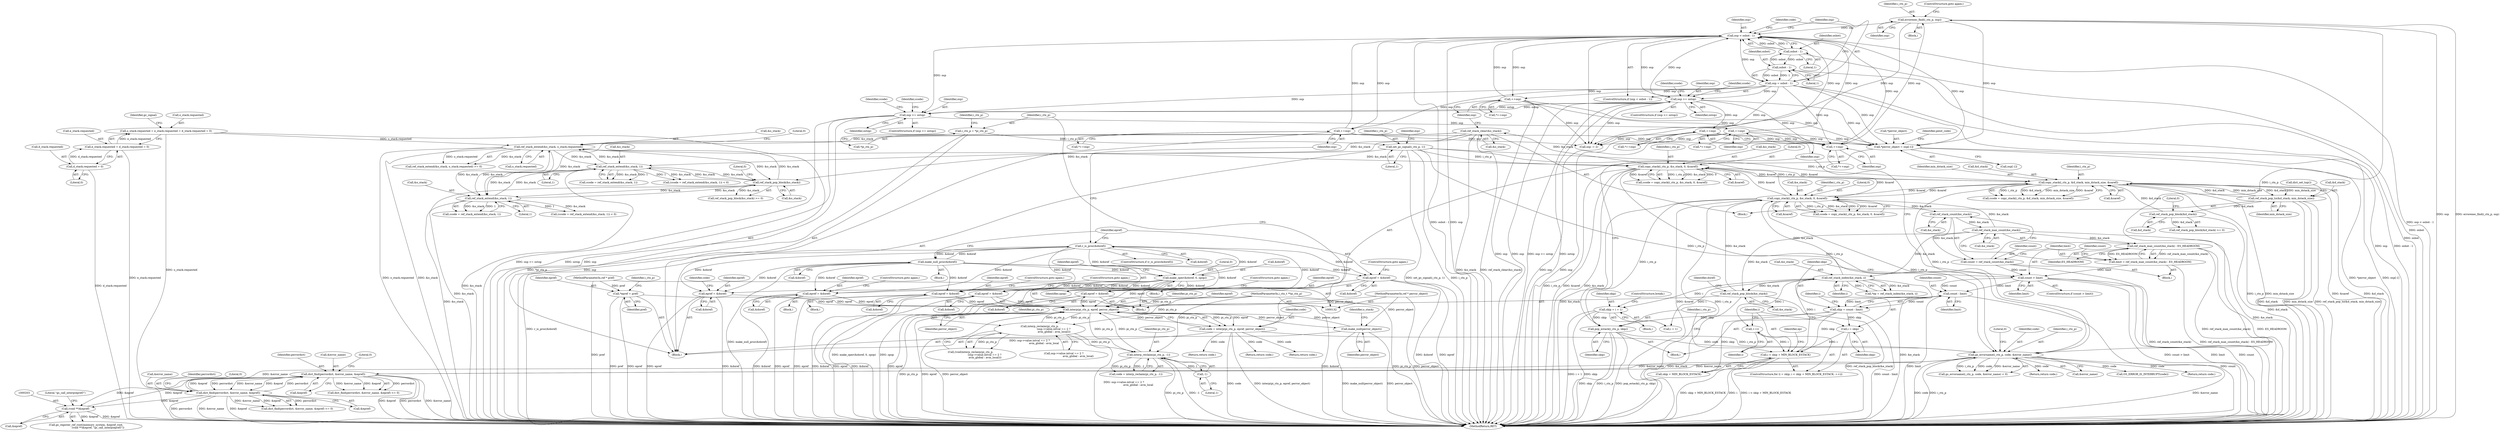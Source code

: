 digraph "1_ghostscript_b575e1ec42cc86f6a58c603f2a88fcc2af699cc8@array" {
"1000284" [label="(Call,*perror_object = osp[-1])"];
"1000691" [label="(Call,errorexec_find(i_ctx_p, osp))"];
"1000628" [label="(Call,gs_errorname(i_ctx_p, code, &error_name))"];
"1000403" [label="(Call,copy_stack(i_ctx_p, &d_stack, min_dstack_size, &saref))"];
"1000263" [label="(Call,set_gc_signal(i_ctx_p, 1))"];
"1000234" [label="(Call,i_ctx_p = *pi_ctx_p)"];
"1000430" [label="(Call,ref_stack_pop_block(&d_stack))"];
"1000416" [label="(Call,ref_stack_pop_to(&d_stack, min_dstack_size))"];
"1000465" [label="(Call,copy_stack(i_ctx_p, &e_stack, 0, &saref))"];
"1000325" [label="(Call,ref_stack_pop_block(&e_stack))"];
"1000520" [label="(Call,ref_stack_index(&e_stack, i))"];
"1000489" [label="(Call,ref_stack_max_count(&e_stack))"];
"1000482" [label="(Call,ref_stack_count(&e_stack))"];
"1000509" [label="(Call,i < skip + MIN_BLOCK_ESTACK)"];
"1000506" [label="(Call,i = skip)"];
"1000499" [label="(Call,skip = count - limit)"];
"1000501" [label="(Call,count - limit)"];
"1000494" [label="(Call,count > limit)"];
"1000480" [label="(Call,count = ref_stack_count(&e_stack))"];
"1000486" [label="(Call,limit = ref_stack_max_count(&e_stack) - ES_HEADROOM)"];
"1000488" [label="(Call,ref_stack_max_count(&e_stack) - ES_HEADROOM)"];
"1000514" [label="(Call,++i)"];
"1000580" [label="(Call,copy_stack(i_ctx_p, &o_stack, 0, &saref))"];
"1000548" [label="(Call,ref_stack_extend(&o_stack, o_stack.requested))"];
"1000456" [label="(Call,ref_stack_extend(&o_stack, 1))"];
"1000593" [label="(Call,ref_stack_clear(&o_stack))"];
"1000605" [label="(Call,ref_stack_pop_block(&o_stack))"];
"1000394" [label="(Call,ref_stack_extend(&o_stack, 1))"];
"1000176" [label="(Call,o_stack.requested = e_stack.requested = d_stack.requested = 0)"];
"1000180" [label="(Call,e_stack.requested = d_stack.requested = 0)"];
"1000184" [label="(Call,d_stack.requested = 0)"];
"1000536" [label="(Call,pop_estack(i_ctx_p, skip))"];
"1000530" [label="(Call,skip = i + 1)"];
"1000228" [label="(Call,code = interp(pi_ctx_p, epref, perror_object))"];
"1000230" [label="(Call,interp(pi_ctx_p, epref, perror_object))"];
"1000209" [label="(Call,interp_reclaim(pi_ctx_p, -1))"];
"1000340" [label="(Call,interp_reclaim(pi_ctx_p,\n                                  (osp->value.intval == 2 ?\n                                   avm_global : avm_local)))"];
"1000133" [label="(MethodParameterIn,i_ctx_t **pi_ctx_p)"];
"1000211" [label="(Call,-1)"];
"1000332" [label="(Call,epref = &doref)"];
"1000570" [label="(Call,make_null_proc(&doref))"];
"1000561" [label="(Call,r_is_proc(&doref))"];
"1000356" [label="(Call,make_oper(&doref, 0, zpop))"];
"1000676" [label="(Call,epref = &doref)"];
"1000140" [label="(Call,*epref = pref)"];
"1000134" [label="(MethodParameterIn,ref * pref)"];
"1000361" [label="(Call,epref = &doref)"];
"1000440" [label="(Call,epref = &doref)"];
"1000573" [label="(Call,epref = &doref)"];
"1000614" [label="(Call,epref = &doref)"];
"1000174" [label="(Call,make_null(perror_object))"];
"1000137" [label="(MethodParameterIn,ref * perror_object)"];
"1000647" [label="(Call,dict_find(perrordict, &error_name, &epref))"];
"1000663" [label="(Call,dict_find(perrordict, &error_name, &epref))"];
"1000202" [label="(Call,(void **)&epref)"];
"1000687" [label="(Call,++osp)"];
"1000376" [label="(Call,osp = osbot - 1)"];
"1000378" [label="(Call,osbot - 1)"];
"1000373" [label="(Call,osbot - 1)"];
"1000598" [label="(Call,++osp)"];
"1000371" [label="(Call,osp < osbot - 1)"];
"1000567" [label="(Call,++osp)"];
"1000448" [label="(Call,osp >= ostop)"];
"1000386" [label="(Call,osp >= ostop)"];
"1000423" [label="(Call,++osp)"];
"1000541" [label="(Call,++osp)"];
"1000509" [label="(Call,i < skip + MIN_BLOCK_ESTACK)"];
"1000564" [label="(Block,)"];
"1000326" [label="(Call,&e_stack)"];
"1000385" [label="(ControlStructure,if (osp >= ostop))"];
"1000467" [label="(Call,&e_stack)"];
"1000486" [label="(Call,limit = ref_stack_max_count(&e_stack) - ES_HEADROOM)"];
"1000243" [label="(Identifier,i_ctx_p)"];
"1000464" [label="(Identifier,ccode)"];
"1000646" [label="(Call,dict_find(perrordict, &error_name, &epref) <= 0)"];
"1000362" [label="(Identifier,epref)"];
"1000151" [label="(Identifier,i_ctx_p)"];
"1000232" [label="(Identifier,epref)"];
"1000422" [label="(Call,*++osp)"];
"1000137" [label="(MethodParameterIn,ref * perror_object)"];
"1000212" [label="(Literal,1)"];
"1000530" [label="(Call,skip = i + 1)"];
"1000618" [label="(ControlStructure,goto again;)"];
"1000386" [label="(Call,osp >= ostop)"];
"1000487" [label="(Identifier,limit)"];
"1000373" [label="(Call,osbot - 1)"];
"1000301" [label="(Call,osp -= 2)"];
"1000380" [label="(Literal,1)"];
"1000141" [label="(Identifier,epref)"];
"1000505" [label="(ControlStructure,for (i = skip; i < skip + MIN_BLOCK_ESTACK; ++i))"];
"1000181" [label="(Call,e_stack.requested)"];
"1000695" [label="(MethodReturn,RET)"];
"1000210" [label="(Identifier,pi_ctx_p)"];
"1000688" [label="(Identifier,osp)"];
"1000494" [label="(Call,count > limit)"];
"1000609" [label="(Block,)"];
"1000548" [label="(Call,ref_stack_extend(&o_stack, o_stack.requested))"];
"1000404" [label="(Identifier,i_ctx_p)"];
"1000211" [label="(Call,-1)"];
"1000441" [label="(Identifier,epref)"];
"1000511" [label="(Call,skip + MIN_BLOCK_ESTACK)"];
"1000178" [label="(Identifier,o_stack)"];
"1000608" [label="(Literal,0)"];
"1000664" [label="(Identifier,perrordict)"];
"1000402" [label="(Identifier,ccode)"];
"1000573" [label="(Call,epref = &doref)"];
"1000678" [label="(Call,&doref)"];
"1000541" [label="(Call,++osp)"];
"1000265" [label="(Literal,1)"];
"1000470" [label="(Call,&saref)"];
"1000514" [label="(Call,++i)"];
"1000228" [label="(Call,code = interp(pi_ctx_p, epref, perror_object))"];
"1000275" [label="(Block,)"];
"1000233" [label="(Identifier,perror_object)"];
"1000454" [label="(Call,ccode = ref_stack_extend(&o_stack, 1))"];
"1000634" [label="(Return,return code;)"];
"1000578" [label="(Call,ccode = copy_stack(i_ctx_p, &o_stack, 0, &saref))"];
"1000537" [label="(Identifier,i_ctx_p)"];
"1000585" [label="(Call,&saref)"];
"1000463" [label="(Call,ccode = copy_stack(i_ctx_p, &e_stack, 0, &saref))"];
"1000176" [label="(Call,o_stack.requested = e_stack.requested = d_stack.requested = 0)"];
"1000510" [label="(Identifier,i)"];
"1000647" [label="(Call,dict_find(perrordict, &error_name, &epref))"];
"1000571" [label="(Call,&doref)"];
"1000447" [label="(ControlStructure,if (osp >= ostop))"];
"1000669" [label="(Literal,0)"];
"1000234" [label="(Call,i_ctx_p = *pi_ctx_p)"];
"1000209" [label="(Call,interp_reclaim(pi_ctx_p, -1))"];
"1000431" [label="(Call,&d_stack)"];
"1000395" [label="(Call,&o_stack)"];
"1000356" [label="(Call,make_oper(&doref, 0, zpop))"];
"1000581" [label="(Identifier,i_ctx_p)"];
"1000379" [label="(Identifier,osbot)"];
"1000236" [label="(Call,*pi_ctx_p)"];
"1000456" [label="(Call,ref_stack_extend(&o_stack, 1))"];
"1000568" [label="(Identifier,osp)"];
"1000325" [label="(Call,ref_stack_pop_block(&e_stack))"];
"1000503" [label="(Identifier,limit)"];
"1000287" [label="(Call,osp[-1])"];
"1000683" [label="(Identifier,code)"];
"1000597" [label="(Call,*++osp)"];
"1000495" [label="(Identifier,count)"];
"1000649" [label="(Call,&error_name)"];
"1000401" [label="(Call,ccode = copy_stack(i_ctx_p, &d_stack, min_dstack_size, &saref))"];
"1000593" [label="(Call,ref_stack_clear(&o_stack))"];
"1000334" [label="(Call,&doref)"];
"1000177" [label="(Call,o_stack.requested)"];
"1000371" [label="(Call,osp < osbot - 1)"];
"1000496" [label="(Identifier,limit)"];
"1000483" [label="(Call,&e_stack)"];
"1000206" [label="(Literal,\"gs_call_interp(epref)\")"];
"1000653" [label="(Literal,0)"];
"1000605" [label="(Call,ref_stack_pop_block(&o_stack))"];
"1000453" [label="(Call,(ccode = ref_stack_extend(&o_stack, 1)) < 0)"];
"1000520" [label="(Call,ref_stack_index(&e_stack, i))"];
"1000340" [label="(Call,interp_reclaim(pi_ctx_p,\n                                  (osp->value.intval == 2 ?\n                                   avm_global : avm_local)))"];
"1000142" [label="(Identifier,pref)"];
"1000457" [label="(Call,&o_stack)"];
"1000542" [label="(Identifier,osp)"];
"1000492" [label="(Identifier,ES_HEADROOM)"];
"1000631" [label="(Call,&error_name)"];
"1000575" [label="(Call,&doref)"];
"1000264" [label="(Identifier,i_ctx_p)"];
"1000488" [label="(Call,ref_stack_max_count(&e_stack) - ES_HEADROOM)"];
"1000375" [label="(Literal,1)"];
"1000341" [label="(Identifier,pi_ctx_p)"];
"1000489" [label="(Call,ref_stack_max_count(&e_stack))"];
"1000433" [label="(Literal,0)"];
"1000423" [label="(Call,++osp)"];
"1000407" [label="(Identifier,min_dstack_size)"];
"1000383" [label="(Block,)"];
"1000263" [label="(Call,set_gc_signal(i_ctx_p, 1))"];
"1000365" [label="(ControlStructure,goto again;)"];
"1000547" [label="(Call,ref_stack_extend(&o_stack, o_stack.requested) >= 0)"];
"1000614" [label="(Call,epref = &doref)"];
"1000682" [label="(Call,GS_ERROR_IS_INTERRUPT(code))"];
"1000231" [label="(Identifier,pi_ctx_p)"];
"1000361" [label="(Call,epref = &doref)"];
"1000405" [label="(Call,&d_stack)"];
"1000670" [label="(Return,return code;)"];
"1000378" [label="(Call,osbot - 1)"];
"1000521" [label="(Call,&e_stack)"];
"1000523" [label="(Identifier,i)"];
"1000624" [label="(Return,return code;)"];
"1000285" [label="(Call,*perror_object)"];
"1000677" [label="(Identifier,epref)"];
"1000444" [label="(ControlStructure,goto again;)"];
"1000648" [label="(Identifier,perrordict)"];
"1000482" [label="(Call,ref_stack_count(&e_stack))"];
"1000497" [label="(Block,)"];
"1000175" [label="(Identifier,perror_object)"];
"1000370" [label="(ControlStructure,if (osp < osbot - 1))"];
"1000387" [label="(Identifier,osp)"];
"1000490" [label="(Call,&e_stack)"];
"1000281" [label="(Return,return code;)"];
"1000540" [label="(Call,*++osp)"];
"1000360" [label="(Identifier,zpop)"];
"1000531" [label="(Identifier,skip)"];
"1000629" [label="(Identifier,i_ctx_p)"];
"1000448" [label="(Call,osp >= ostop)"];
"1000372" [label="(Identifier,osp)"];
"1000604" [label="(Call,ref_stack_pop_block(&o_stack) >= 0)"];
"1000455" [label="(Identifier,ccode)"];
"1000204" [label="(Call,&epref)"];
"1000529" [label="(Block,)"];
"1000535" [label="(ControlStructure,break;)"];
"1000574" [label="(Identifier,epref)"];
"1000480" [label="(Call,count = ref_stack_count(&e_stack))"];
"1000359" [label="(Literal,0)"];
"1000538" [label="(Identifier,skip)"];
"1000536" [label="(Call,pop_estack(i_ctx_p, skip))"];
"1000465" [label="(Call,copy_stack(i_ctx_p, &e_stack, 0, &saref))"];
"1000449" [label="(Identifier,osp)"];
"1000230" [label="(Call,interp(pi_ctx_p, epref, perror_object))"];
"1000376" [label="(Call,osp = osbot - 1)"];
"1000393" [label="(Identifier,ccode)"];
"1000133" [label="(MethodParameterIn,i_ctx_t **pi_ctx_p)"];
"1000554" [label="(Literal,0)"];
"1000567" [label="(Call,++osp)"];
"1000560" [label="(ControlStructure,if (r_is_proc(&doref)))"];
"1000532" [label="(Call,i + 1)"];
"1000549" [label="(Call,&o_stack)"];
"1000692" [label="(Identifier,i_ctx_p)"];
"1000665" [label="(Call,&error_name)"];
"1000329" [label="(Identifier,doref)"];
"1000338" [label="(Call,(void)interp_reclaim(pi_ctx_p,\n                                  (osp->value.intval == 2 ?\n                                   avm_global : avm_local)))"];
"1000507" [label="(Identifier,i)"];
"1000268" [label="(Identifier,esp)"];
"1000368" [label="(Return,return code;)"];
"1000408" [label="(Call,&saref)"];
"1000134" [label="(MethodParameterIn,ref * pref)"];
"1000174" [label="(Call,make_null(perror_object))"];
"1000420" [label="(Call,dict_set_top())"];
"1000684" [label="(Block,)"];
"1000417" [label="(Call,&d_stack)"];
"1000663" [label="(Call,dict_find(perrordict, &error_name, &epref))"];
"1000394" [label="(Call,ref_stack_extend(&o_stack, 1))"];
"1000336" [label="(ControlStructure,goto again;)"];
"1000662" [label="(Call,dict_find(perrordict, &error_name, &epref) <= 0)"];
"1000686" [label="(Call,*++osp)"];
"1000403" [label="(Call,copy_stack(i_ctx_p, &d_stack, min_dstack_size, &saref))"];
"1000342" [label="(Call,osp->value.intval == 2 ?\n                                   avm_global : avm_local)"];
"1000519" [label="(Identifier,ep)"];
"1000515" [label="(Identifier,i)"];
"1000582" [label="(Call,&o_stack)"];
"1000392" [label="(Call,ccode = ref_stack_extend(&o_stack, 1))"];
"1000667" [label="(Call,&epref)"];
"1000481" [label="(Identifier,count)"];
"1000388" [label="(Identifier,ostop)"];
"1000188" [label="(Literal,0)"];
"1000382" [label="(Identifier,code)"];
"1000198" [label="(Call,gs_register_ref_root(imemory_system, &epref_root,\n                             (void **)&epref, \"gs_call_interp(epref)\"))"];
"1000562" [label="(Call,&doref)"];
"1000691" [label="(Call,errorexec_find(i_ctx_p, osp))"];
"1000374" [label="(Identifier,osbot)"];
"1000500" [label="(Identifier,skip)"];
"1000693" [label="(Identifier,osp)"];
"1000633" [label="(Literal,0)"];
"1000570" [label="(Call,make_null_proc(&doref))"];
"1000191" [label="(Identifier,gc_signal)"];
"1000577" [label="(ControlStructure,goto again;)"];
"1000424" [label="(Identifier,osp)"];
"1000555" [label="(Block,)"];
"1000584" [label="(Literal,0)"];
"1000627" [label="(Call,gs_errorname(i_ctx_p, code, &error_name) < 0)"];
"1000478" [label="(Block,)"];
"1000416" [label="(Call,ref_stack_pop_to(&d_stack, min_dstack_size))"];
"1000332" [label="(Call,epref = &doref)"];
"1000628" [label="(Call,gs_errorname(i_ctx_p, code, &error_name))"];
"1000284" [label="(Call,*perror_object = osp[-1])"];
"1000180" [label="(Call,e_stack.requested = d_stack.requested = 0)"];
"1000518" [label="(Call,*ep = ref_stack_index(&e_stack, i))"];
"1000499" [label="(Call,skip = count - limit)"];
"1000694" [label="(ControlStructure,goto again;)"];
"1000502" [label="(Identifier,count)"];
"1000140" [label="(Call,*epref = pref)"];
"1000466" [label="(Identifier,i_ctx_p)"];
"1000184" [label="(Call,d_stack.requested = 0)"];
"1000616" [label="(Call,&doref)"];
"1000138" [label="(Block,)"];
"1000391" [label="(Call,(ccode = ref_stack_extend(&o_stack, 1)) < 0)"];
"1000561" [label="(Call,r_is_proc(&doref))"];
"1000501" [label="(Call,count - limit)"];
"1000419" [label="(Identifier,min_dstack_size)"];
"1000229" [label="(Identifier,code)"];
"1000508" [label="(Identifier,skip)"];
"1000207" [label="(Call,code = interp_reclaim(pi_ctx_p, -1))"];
"1000506" [label="(Call,i = skip)"];
"1000293" [label="(Identifier,pexit_code)"];
"1000630" [label="(Identifier,code)"];
"1000377" [label="(Identifier,osp)"];
"1000429" [label="(Call,ref_stack_pop_block(&d_stack) >= 0)"];
"1000235" [label="(Identifier,i_ctx_p)"];
"1000580" [label="(Call,copy_stack(i_ctx_p, &o_stack, 0, &saref))"];
"1000397" [label="(Literal,1)"];
"1000676" [label="(Call,epref = &doref)"];
"1000202" [label="(Call,(void **)&epref)"];
"1000551" [label="(Call,o_stack.requested)"];
"1000493" [label="(ControlStructure,if (count > limit))"];
"1000434" [label="(Block,)"];
"1000450" [label="(Identifier,ostop)"];
"1000430" [label="(Call,ref_stack_pop_block(&d_stack))"];
"1000598" [label="(Call,++osp)"];
"1000469" [label="(Literal,0)"];
"1000599" [label="(Identifier,osp)"];
"1000440" [label="(Call,epref = &doref)"];
"1000333" [label="(Identifier,epref)"];
"1000357" [label="(Call,&doref)"];
"1000651" [label="(Call,&epref)"];
"1000566" [label="(Call,*++osp)"];
"1000459" [label="(Literal,1)"];
"1000606" [label="(Call,&o_stack)"];
"1000442" [label="(Call,&doref)"];
"1000185" [label="(Call,d_stack.requested)"];
"1000363" [label="(Call,&doref)"];
"1000615" [label="(Identifier,epref)"];
"1000687" [label="(Call,++osp)"];
"1000594" [label="(Call,&o_stack)"];
"1000284" -> "1000275"  [label="AST: "];
"1000284" -> "1000287"  [label="CFG: "];
"1000285" -> "1000284"  [label="AST: "];
"1000287" -> "1000284"  [label="AST: "];
"1000293" -> "1000284"  [label="CFG: "];
"1000284" -> "1000695"  [label="DDG: *perror_object"];
"1000284" -> "1000695"  [label="DDG: osp[-1]"];
"1000691" -> "1000284"  [label="DDG: osp"];
"1000376" -> "1000284"  [label="DDG: osp"];
"1000598" -> "1000284"  [label="DDG: osp"];
"1000567" -> "1000284"  [label="DDG: osp"];
"1000448" -> "1000284"  [label="DDG: osp"];
"1000423" -> "1000284"  [label="DDG: osp"];
"1000541" -> "1000284"  [label="DDG: osp"];
"1000371" -> "1000284"  [label="DDG: osp"];
"1000691" -> "1000684"  [label="AST: "];
"1000691" -> "1000693"  [label="CFG: "];
"1000692" -> "1000691"  [label="AST: "];
"1000693" -> "1000691"  [label="AST: "];
"1000694" -> "1000691"  [label="CFG: "];
"1000691" -> "1000695"  [label="DDG: osp"];
"1000691" -> "1000695"  [label="DDG: errorexec_find(i_ctx_p, osp)"];
"1000691" -> "1000301"  [label="DDG: osp"];
"1000691" -> "1000371"  [label="DDG: osp"];
"1000628" -> "1000691"  [label="DDG: i_ctx_p"];
"1000687" -> "1000691"  [label="DDG: osp"];
"1000628" -> "1000627"  [label="AST: "];
"1000628" -> "1000631"  [label="CFG: "];
"1000629" -> "1000628"  [label="AST: "];
"1000630" -> "1000628"  [label="AST: "];
"1000631" -> "1000628"  [label="AST: "];
"1000633" -> "1000628"  [label="CFG: "];
"1000628" -> "1000695"  [label="DDG: code"];
"1000628" -> "1000695"  [label="DDG: i_ctx_p"];
"1000628" -> "1000695"  [label="DDG: &error_name"];
"1000628" -> "1000627"  [label="DDG: i_ctx_p"];
"1000628" -> "1000627"  [label="DDG: code"];
"1000628" -> "1000627"  [label="DDG: &error_name"];
"1000403" -> "1000628"  [label="DDG: i_ctx_p"];
"1000263" -> "1000628"  [label="DDG: i_ctx_p"];
"1000580" -> "1000628"  [label="DDG: i_ctx_p"];
"1000536" -> "1000628"  [label="DDG: i_ctx_p"];
"1000465" -> "1000628"  [label="DDG: i_ctx_p"];
"1000228" -> "1000628"  [label="DDG: code"];
"1000647" -> "1000628"  [label="DDG: &error_name"];
"1000663" -> "1000628"  [label="DDG: &error_name"];
"1000628" -> "1000634"  [label="DDG: code"];
"1000628" -> "1000647"  [label="DDG: &error_name"];
"1000628" -> "1000670"  [label="DDG: code"];
"1000628" -> "1000682"  [label="DDG: code"];
"1000403" -> "1000401"  [label="AST: "];
"1000403" -> "1000408"  [label="CFG: "];
"1000404" -> "1000403"  [label="AST: "];
"1000405" -> "1000403"  [label="AST: "];
"1000407" -> "1000403"  [label="AST: "];
"1000408" -> "1000403"  [label="AST: "];
"1000401" -> "1000403"  [label="CFG: "];
"1000403" -> "1000695"  [label="DDG: &d_stack"];
"1000403" -> "1000695"  [label="DDG: i_ctx_p"];
"1000403" -> "1000695"  [label="DDG: min_dstack_size"];
"1000403" -> "1000695"  [label="DDG: &saref"];
"1000403" -> "1000401"  [label="DDG: i_ctx_p"];
"1000403" -> "1000401"  [label="DDG: &d_stack"];
"1000403" -> "1000401"  [label="DDG: min_dstack_size"];
"1000403" -> "1000401"  [label="DDG: &saref"];
"1000263" -> "1000403"  [label="DDG: i_ctx_p"];
"1000430" -> "1000403"  [label="DDG: &d_stack"];
"1000416" -> "1000403"  [label="DDG: &d_stack"];
"1000416" -> "1000403"  [label="DDG: min_dstack_size"];
"1000465" -> "1000403"  [label="DDG: &saref"];
"1000580" -> "1000403"  [label="DDG: &saref"];
"1000403" -> "1000416"  [label="DDG: &d_stack"];
"1000403" -> "1000416"  [label="DDG: min_dstack_size"];
"1000403" -> "1000465"  [label="DDG: &saref"];
"1000403" -> "1000580"  [label="DDG: &saref"];
"1000263" -> "1000138"  [label="AST: "];
"1000263" -> "1000265"  [label="CFG: "];
"1000264" -> "1000263"  [label="AST: "];
"1000265" -> "1000263"  [label="AST: "];
"1000268" -> "1000263"  [label="CFG: "];
"1000263" -> "1000695"  [label="DDG: set_gc_signal(i_ctx_p, 1)"];
"1000263" -> "1000695"  [label="DDG: i_ctx_p"];
"1000234" -> "1000263"  [label="DDG: i_ctx_p"];
"1000263" -> "1000465"  [label="DDG: i_ctx_p"];
"1000263" -> "1000580"  [label="DDG: i_ctx_p"];
"1000234" -> "1000138"  [label="AST: "];
"1000234" -> "1000236"  [label="CFG: "];
"1000235" -> "1000234"  [label="AST: "];
"1000236" -> "1000234"  [label="AST: "];
"1000243" -> "1000234"  [label="CFG: "];
"1000234" -> "1000695"  [label="DDG: *pi_ctx_p"];
"1000430" -> "1000429"  [label="AST: "];
"1000430" -> "1000431"  [label="CFG: "];
"1000431" -> "1000430"  [label="AST: "];
"1000433" -> "1000430"  [label="CFG: "];
"1000430" -> "1000695"  [label="DDG: &d_stack"];
"1000430" -> "1000429"  [label="DDG: &d_stack"];
"1000416" -> "1000430"  [label="DDG: &d_stack"];
"1000416" -> "1000383"  [label="AST: "];
"1000416" -> "1000419"  [label="CFG: "];
"1000417" -> "1000416"  [label="AST: "];
"1000419" -> "1000416"  [label="AST: "];
"1000420" -> "1000416"  [label="CFG: "];
"1000416" -> "1000695"  [label="DDG: ref_stack_pop_to(&d_stack, min_dstack_size)"];
"1000416" -> "1000695"  [label="DDG: &d_stack"];
"1000416" -> "1000695"  [label="DDG: min_dstack_size"];
"1000465" -> "1000463"  [label="AST: "];
"1000465" -> "1000470"  [label="CFG: "];
"1000466" -> "1000465"  [label="AST: "];
"1000467" -> "1000465"  [label="AST: "];
"1000469" -> "1000465"  [label="AST: "];
"1000470" -> "1000465"  [label="AST: "];
"1000463" -> "1000465"  [label="CFG: "];
"1000465" -> "1000695"  [label="DDG: &e_stack"];
"1000465" -> "1000695"  [label="DDG: &saref"];
"1000465" -> "1000695"  [label="DDG: i_ctx_p"];
"1000465" -> "1000463"  [label="DDG: i_ctx_p"];
"1000465" -> "1000463"  [label="DDG: &e_stack"];
"1000465" -> "1000463"  [label="DDG: 0"];
"1000465" -> "1000463"  [label="DDG: &saref"];
"1000325" -> "1000465"  [label="DDG: &e_stack"];
"1000520" -> "1000465"  [label="DDG: &e_stack"];
"1000489" -> "1000465"  [label="DDG: &e_stack"];
"1000580" -> "1000465"  [label="DDG: &saref"];
"1000465" -> "1000482"  [label="DDG: &e_stack"];
"1000465" -> "1000536"  [label="DDG: i_ctx_p"];
"1000465" -> "1000580"  [label="DDG: &saref"];
"1000325" -> "1000275"  [label="AST: "];
"1000325" -> "1000326"  [label="CFG: "];
"1000326" -> "1000325"  [label="AST: "];
"1000329" -> "1000325"  [label="CFG: "];
"1000325" -> "1000695"  [label="DDG: &e_stack"];
"1000325" -> "1000695"  [label="DDG: ref_stack_pop_block(&e_stack)"];
"1000520" -> "1000325"  [label="DDG: &e_stack"];
"1000489" -> "1000325"  [label="DDG: &e_stack"];
"1000520" -> "1000518"  [label="AST: "];
"1000520" -> "1000523"  [label="CFG: "];
"1000521" -> "1000520"  [label="AST: "];
"1000523" -> "1000520"  [label="AST: "];
"1000518" -> "1000520"  [label="CFG: "];
"1000520" -> "1000695"  [label="DDG: &e_stack"];
"1000520" -> "1000514"  [label="DDG: i"];
"1000520" -> "1000518"  [label="DDG: &e_stack"];
"1000520" -> "1000518"  [label="DDG: i"];
"1000489" -> "1000520"  [label="DDG: &e_stack"];
"1000509" -> "1000520"  [label="DDG: i"];
"1000520" -> "1000530"  [label="DDG: i"];
"1000520" -> "1000532"  [label="DDG: i"];
"1000489" -> "1000488"  [label="AST: "];
"1000489" -> "1000490"  [label="CFG: "];
"1000490" -> "1000489"  [label="AST: "];
"1000492" -> "1000489"  [label="CFG: "];
"1000489" -> "1000695"  [label="DDG: &e_stack"];
"1000489" -> "1000488"  [label="DDG: &e_stack"];
"1000482" -> "1000489"  [label="DDG: &e_stack"];
"1000482" -> "1000480"  [label="AST: "];
"1000482" -> "1000483"  [label="CFG: "];
"1000483" -> "1000482"  [label="AST: "];
"1000480" -> "1000482"  [label="CFG: "];
"1000482" -> "1000480"  [label="DDG: &e_stack"];
"1000509" -> "1000505"  [label="AST: "];
"1000509" -> "1000511"  [label="CFG: "];
"1000510" -> "1000509"  [label="AST: "];
"1000511" -> "1000509"  [label="AST: "];
"1000519" -> "1000509"  [label="CFG: "];
"1000537" -> "1000509"  [label="CFG: "];
"1000509" -> "1000695"  [label="DDG: i < skip + MIN_BLOCK_ESTACK"];
"1000509" -> "1000695"  [label="DDG: skip + MIN_BLOCK_ESTACK"];
"1000509" -> "1000695"  [label="DDG: i"];
"1000506" -> "1000509"  [label="DDG: i"];
"1000514" -> "1000509"  [label="DDG: i"];
"1000499" -> "1000509"  [label="DDG: skip"];
"1000506" -> "1000505"  [label="AST: "];
"1000506" -> "1000508"  [label="CFG: "];
"1000507" -> "1000506"  [label="AST: "];
"1000508" -> "1000506"  [label="AST: "];
"1000510" -> "1000506"  [label="CFG: "];
"1000499" -> "1000506"  [label="DDG: skip"];
"1000499" -> "1000497"  [label="AST: "];
"1000499" -> "1000501"  [label="CFG: "];
"1000500" -> "1000499"  [label="AST: "];
"1000501" -> "1000499"  [label="AST: "];
"1000507" -> "1000499"  [label="CFG: "];
"1000499" -> "1000695"  [label="DDG: count - limit"];
"1000501" -> "1000499"  [label="DDG: count"];
"1000501" -> "1000499"  [label="DDG: limit"];
"1000499" -> "1000511"  [label="DDG: skip"];
"1000499" -> "1000536"  [label="DDG: skip"];
"1000501" -> "1000503"  [label="CFG: "];
"1000502" -> "1000501"  [label="AST: "];
"1000503" -> "1000501"  [label="AST: "];
"1000501" -> "1000695"  [label="DDG: limit"];
"1000501" -> "1000695"  [label="DDG: count"];
"1000494" -> "1000501"  [label="DDG: count"];
"1000494" -> "1000501"  [label="DDG: limit"];
"1000494" -> "1000493"  [label="AST: "];
"1000494" -> "1000496"  [label="CFG: "];
"1000495" -> "1000494"  [label="AST: "];
"1000496" -> "1000494"  [label="AST: "];
"1000500" -> "1000494"  [label="CFG: "];
"1000542" -> "1000494"  [label="CFG: "];
"1000494" -> "1000695"  [label="DDG: count > limit"];
"1000494" -> "1000695"  [label="DDG: limit"];
"1000494" -> "1000695"  [label="DDG: count"];
"1000480" -> "1000494"  [label="DDG: count"];
"1000486" -> "1000494"  [label="DDG: limit"];
"1000480" -> "1000478"  [label="AST: "];
"1000481" -> "1000480"  [label="AST: "];
"1000487" -> "1000480"  [label="CFG: "];
"1000480" -> "1000695"  [label="DDG: ref_stack_count(&e_stack)"];
"1000486" -> "1000478"  [label="AST: "];
"1000486" -> "1000488"  [label="CFG: "];
"1000487" -> "1000486"  [label="AST: "];
"1000488" -> "1000486"  [label="AST: "];
"1000495" -> "1000486"  [label="CFG: "];
"1000486" -> "1000695"  [label="DDG: ref_stack_max_count(&e_stack) - ES_HEADROOM"];
"1000488" -> "1000486"  [label="DDG: ref_stack_max_count(&e_stack)"];
"1000488" -> "1000486"  [label="DDG: ES_HEADROOM"];
"1000488" -> "1000492"  [label="CFG: "];
"1000492" -> "1000488"  [label="AST: "];
"1000488" -> "1000695"  [label="DDG: ref_stack_max_count(&e_stack)"];
"1000488" -> "1000695"  [label="DDG: ES_HEADROOM"];
"1000514" -> "1000505"  [label="AST: "];
"1000514" -> "1000515"  [label="CFG: "];
"1000515" -> "1000514"  [label="AST: "];
"1000510" -> "1000514"  [label="CFG: "];
"1000580" -> "1000578"  [label="AST: "];
"1000580" -> "1000585"  [label="CFG: "];
"1000581" -> "1000580"  [label="AST: "];
"1000582" -> "1000580"  [label="AST: "];
"1000584" -> "1000580"  [label="AST: "];
"1000585" -> "1000580"  [label="AST: "];
"1000578" -> "1000580"  [label="CFG: "];
"1000580" -> "1000695"  [label="DDG: &o_stack"];
"1000580" -> "1000695"  [label="DDG: i_ctx_p"];
"1000580" -> "1000695"  [label="DDG: &saref"];
"1000580" -> "1000578"  [label="DDG: i_ctx_p"];
"1000580" -> "1000578"  [label="DDG: &o_stack"];
"1000580" -> "1000578"  [label="DDG: 0"];
"1000580" -> "1000578"  [label="DDG: &saref"];
"1000548" -> "1000580"  [label="DDG: &o_stack"];
"1000580" -> "1000593"  [label="DDG: &o_stack"];
"1000548" -> "1000547"  [label="AST: "];
"1000548" -> "1000551"  [label="CFG: "];
"1000549" -> "1000548"  [label="AST: "];
"1000551" -> "1000548"  [label="AST: "];
"1000554" -> "1000548"  [label="CFG: "];
"1000548" -> "1000695"  [label="DDG: o_stack.requested"];
"1000548" -> "1000695"  [label="DDG: &o_stack"];
"1000548" -> "1000394"  [label="DDG: &o_stack"];
"1000548" -> "1000456"  [label="DDG: &o_stack"];
"1000548" -> "1000547"  [label="DDG: &o_stack"];
"1000548" -> "1000547"  [label="DDG: o_stack.requested"];
"1000456" -> "1000548"  [label="DDG: &o_stack"];
"1000593" -> "1000548"  [label="DDG: &o_stack"];
"1000605" -> "1000548"  [label="DDG: &o_stack"];
"1000394" -> "1000548"  [label="DDG: &o_stack"];
"1000176" -> "1000548"  [label="DDG: o_stack.requested"];
"1000548" -> "1000605"  [label="DDG: &o_stack"];
"1000456" -> "1000454"  [label="AST: "];
"1000456" -> "1000459"  [label="CFG: "];
"1000457" -> "1000456"  [label="AST: "];
"1000459" -> "1000456"  [label="AST: "];
"1000454" -> "1000456"  [label="CFG: "];
"1000456" -> "1000695"  [label="DDG: &o_stack"];
"1000456" -> "1000394"  [label="DDG: &o_stack"];
"1000456" -> "1000453"  [label="DDG: &o_stack"];
"1000456" -> "1000453"  [label="DDG: 1"];
"1000456" -> "1000454"  [label="DDG: &o_stack"];
"1000456" -> "1000454"  [label="DDG: 1"];
"1000593" -> "1000456"  [label="DDG: &o_stack"];
"1000605" -> "1000456"  [label="DDG: &o_stack"];
"1000394" -> "1000456"  [label="DDG: &o_stack"];
"1000456" -> "1000605"  [label="DDG: &o_stack"];
"1000593" -> "1000383"  [label="AST: "];
"1000593" -> "1000594"  [label="CFG: "];
"1000594" -> "1000593"  [label="AST: "];
"1000599" -> "1000593"  [label="CFG: "];
"1000593" -> "1000695"  [label="DDG: &o_stack"];
"1000593" -> "1000695"  [label="DDG: ref_stack_clear(&o_stack)"];
"1000593" -> "1000394"  [label="DDG: &o_stack"];
"1000593" -> "1000605"  [label="DDG: &o_stack"];
"1000605" -> "1000604"  [label="AST: "];
"1000605" -> "1000606"  [label="CFG: "];
"1000606" -> "1000605"  [label="AST: "];
"1000608" -> "1000605"  [label="CFG: "];
"1000605" -> "1000695"  [label="DDG: &o_stack"];
"1000605" -> "1000394"  [label="DDG: &o_stack"];
"1000605" -> "1000604"  [label="DDG: &o_stack"];
"1000394" -> "1000605"  [label="DDG: &o_stack"];
"1000394" -> "1000392"  [label="AST: "];
"1000394" -> "1000397"  [label="CFG: "];
"1000395" -> "1000394"  [label="AST: "];
"1000397" -> "1000394"  [label="AST: "];
"1000392" -> "1000394"  [label="CFG: "];
"1000394" -> "1000695"  [label="DDG: &o_stack"];
"1000394" -> "1000391"  [label="DDG: &o_stack"];
"1000394" -> "1000391"  [label="DDG: 1"];
"1000394" -> "1000392"  [label="DDG: &o_stack"];
"1000394" -> "1000392"  [label="DDG: 1"];
"1000176" -> "1000138"  [label="AST: "];
"1000176" -> "1000180"  [label="CFG: "];
"1000177" -> "1000176"  [label="AST: "];
"1000180" -> "1000176"  [label="AST: "];
"1000191" -> "1000176"  [label="CFG: "];
"1000176" -> "1000695"  [label="DDG: o_stack.requested"];
"1000180" -> "1000176"  [label="DDG: e_stack.requested"];
"1000180" -> "1000184"  [label="CFG: "];
"1000181" -> "1000180"  [label="AST: "];
"1000184" -> "1000180"  [label="AST: "];
"1000180" -> "1000695"  [label="DDG: e_stack.requested"];
"1000184" -> "1000180"  [label="DDG: d_stack.requested"];
"1000184" -> "1000188"  [label="CFG: "];
"1000185" -> "1000184"  [label="AST: "];
"1000188" -> "1000184"  [label="AST: "];
"1000184" -> "1000695"  [label="DDG: d_stack.requested"];
"1000536" -> "1000497"  [label="AST: "];
"1000536" -> "1000538"  [label="CFG: "];
"1000537" -> "1000536"  [label="AST: "];
"1000538" -> "1000536"  [label="AST: "];
"1000542" -> "1000536"  [label="CFG: "];
"1000536" -> "1000695"  [label="DDG: pop_estack(i_ctx_p, skip)"];
"1000536" -> "1000695"  [label="DDG: skip"];
"1000536" -> "1000695"  [label="DDG: i_ctx_p"];
"1000530" -> "1000536"  [label="DDG: skip"];
"1000530" -> "1000529"  [label="AST: "];
"1000530" -> "1000532"  [label="CFG: "];
"1000531" -> "1000530"  [label="AST: "];
"1000532" -> "1000530"  [label="AST: "];
"1000535" -> "1000530"  [label="CFG: "];
"1000530" -> "1000695"  [label="DDG: skip"];
"1000530" -> "1000695"  [label="DDG: i + 1"];
"1000228" -> "1000138"  [label="AST: "];
"1000228" -> "1000230"  [label="CFG: "];
"1000229" -> "1000228"  [label="AST: "];
"1000230" -> "1000228"  [label="AST: "];
"1000235" -> "1000228"  [label="CFG: "];
"1000228" -> "1000695"  [label="DDG: code"];
"1000228" -> "1000695"  [label="DDG: interp(pi_ctx_p, epref, perror_object)"];
"1000230" -> "1000228"  [label="DDG: pi_ctx_p"];
"1000230" -> "1000228"  [label="DDG: epref"];
"1000230" -> "1000228"  [label="DDG: perror_object"];
"1000228" -> "1000281"  [label="DDG: code"];
"1000228" -> "1000368"  [label="DDG: code"];
"1000228" -> "1000624"  [label="DDG: code"];
"1000230" -> "1000233"  [label="CFG: "];
"1000231" -> "1000230"  [label="AST: "];
"1000232" -> "1000230"  [label="AST: "];
"1000233" -> "1000230"  [label="AST: "];
"1000230" -> "1000695"  [label="DDG: perror_object"];
"1000230" -> "1000695"  [label="DDG: pi_ctx_p"];
"1000230" -> "1000695"  [label="DDG: epref"];
"1000230" -> "1000174"  [label="DDG: perror_object"];
"1000230" -> "1000209"  [label="DDG: pi_ctx_p"];
"1000209" -> "1000230"  [label="DDG: pi_ctx_p"];
"1000340" -> "1000230"  [label="DDG: pi_ctx_p"];
"1000133" -> "1000230"  [label="DDG: pi_ctx_p"];
"1000332" -> "1000230"  [label="DDG: epref"];
"1000676" -> "1000230"  [label="DDG: epref"];
"1000140" -> "1000230"  [label="DDG: epref"];
"1000361" -> "1000230"  [label="DDG: epref"];
"1000440" -> "1000230"  [label="DDG: epref"];
"1000573" -> "1000230"  [label="DDG: epref"];
"1000614" -> "1000230"  [label="DDG: epref"];
"1000174" -> "1000230"  [label="DDG: perror_object"];
"1000137" -> "1000230"  [label="DDG: perror_object"];
"1000230" -> "1000340"  [label="DDG: pi_ctx_p"];
"1000209" -> "1000207"  [label="AST: "];
"1000209" -> "1000211"  [label="CFG: "];
"1000210" -> "1000209"  [label="AST: "];
"1000211" -> "1000209"  [label="AST: "];
"1000207" -> "1000209"  [label="CFG: "];
"1000209" -> "1000695"  [label="DDG: pi_ctx_p"];
"1000209" -> "1000695"  [label="DDG: -1"];
"1000209" -> "1000207"  [label="DDG: pi_ctx_p"];
"1000209" -> "1000207"  [label="DDG: -1"];
"1000340" -> "1000209"  [label="DDG: pi_ctx_p"];
"1000133" -> "1000209"  [label="DDG: pi_ctx_p"];
"1000211" -> "1000209"  [label="DDG: 1"];
"1000340" -> "1000338"  [label="AST: "];
"1000340" -> "1000342"  [label="CFG: "];
"1000341" -> "1000340"  [label="AST: "];
"1000342" -> "1000340"  [label="AST: "];
"1000338" -> "1000340"  [label="CFG: "];
"1000340" -> "1000695"  [label="DDG: osp->value.intval == 2 ?\n                                   avm_global : avm_local"];
"1000340" -> "1000338"  [label="DDG: pi_ctx_p"];
"1000340" -> "1000338"  [label="DDG: osp->value.intval == 2 ?\n                                   avm_global : avm_local"];
"1000133" -> "1000340"  [label="DDG: pi_ctx_p"];
"1000133" -> "1000132"  [label="AST: "];
"1000133" -> "1000695"  [label="DDG: pi_ctx_p"];
"1000211" -> "1000212"  [label="CFG: "];
"1000212" -> "1000211"  [label="AST: "];
"1000332" -> "1000275"  [label="AST: "];
"1000332" -> "1000334"  [label="CFG: "];
"1000333" -> "1000332"  [label="AST: "];
"1000334" -> "1000332"  [label="AST: "];
"1000336" -> "1000332"  [label="CFG: "];
"1000332" -> "1000695"  [label="DDG: &doref"];
"1000332" -> "1000695"  [label="DDG: epref"];
"1000570" -> "1000332"  [label="DDG: &doref"];
"1000561" -> "1000332"  [label="DDG: &doref"];
"1000356" -> "1000332"  [label="DDG: &doref"];
"1000570" -> "1000564"  [label="AST: "];
"1000570" -> "1000571"  [label="CFG: "];
"1000571" -> "1000570"  [label="AST: "];
"1000574" -> "1000570"  [label="CFG: "];
"1000570" -> "1000695"  [label="DDG: make_null_proc(&doref)"];
"1000570" -> "1000356"  [label="DDG: &doref"];
"1000570" -> "1000440"  [label="DDG: &doref"];
"1000570" -> "1000561"  [label="DDG: &doref"];
"1000561" -> "1000570"  [label="DDG: &doref"];
"1000570" -> "1000573"  [label="DDG: &doref"];
"1000570" -> "1000614"  [label="DDG: &doref"];
"1000570" -> "1000676"  [label="DDG: &doref"];
"1000561" -> "1000560"  [label="AST: "];
"1000561" -> "1000562"  [label="CFG: "];
"1000562" -> "1000561"  [label="AST: "];
"1000568" -> "1000561"  [label="CFG: "];
"1000574" -> "1000561"  [label="CFG: "];
"1000561" -> "1000695"  [label="DDG: r_is_proc(&doref)"];
"1000561" -> "1000356"  [label="DDG: &doref"];
"1000561" -> "1000440"  [label="DDG: &doref"];
"1000356" -> "1000561"  [label="DDG: &doref"];
"1000561" -> "1000573"  [label="DDG: &doref"];
"1000561" -> "1000614"  [label="DDG: &doref"];
"1000561" -> "1000676"  [label="DDG: &doref"];
"1000356" -> "1000275"  [label="AST: "];
"1000356" -> "1000360"  [label="CFG: "];
"1000357" -> "1000356"  [label="AST: "];
"1000359" -> "1000356"  [label="AST: "];
"1000360" -> "1000356"  [label="AST: "];
"1000362" -> "1000356"  [label="CFG: "];
"1000356" -> "1000695"  [label="DDG: make_oper(&doref, 0, zpop)"];
"1000356" -> "1000695"  [label="DDG: zpop"];
"1000356" -> "1000361"  [label="DDG: &doref"];
"1000356" -> "1000440"  [label="DDG: &doref"];
"1000356" -> "1000614"  [label="DDG: &doref"];
"1000356" -> "1000676"  [label="DDG: &doref"];
"1000676" -> "1000138"  [label="AST: "];
"1000676" -> "1000678"  [label="CFG: "];
"1000677" -> "1000676"  [label="AST: "];
"1000678" -> "1000676"  [label="AST: "];
"1000683" -> "1000676"  [label="CFG: "];
"1000676" -> "1000695"  [label="DDG: &doref"];
"1000676" -> "1000695"  [label="DDG: epref"];
"1000140" -> "1000138"  [label="AST: "];
"1000140" -> "1000142"  [label="CFG: "];
"1000141" -> "1000140"  [label="AST: "];
"1000142" -> "1000140"  [label="AST: "];
"1000151" -> "1000140"  [label="CFG: "];
"1000140" -> "1000695"  [label="DDG: pref"];
"1000140" -> "1000695"  [label="DDG: epref"];
"1000134" -> "1000140"  [label="DDG: pref"];
"1000134" -> "1000132"  [label="AST: "];
"1000134" -> "1000695"  [label="DDG: pref"];
"1000361" -> "1000275"  [label="AST: "];
"1000361" -> "1000363"  [label="CFG: "];
"1000362" -> "1000361"  [label="AST: "];
"1000363" -> "1000361"  [label="AST: "];
"1000365" -> "1000361"  [label="CFG: "];
"1000361" -> "1000695"  [label="DDG: epref"];
"1000361" -> "1000695"  [label="DDG: &doref"];
"1000440" -> "1000434"  [label="AST: "];
"1000440" -> "1000442"  [label="CFG: "];
"1000441" -> "1000440"  [label="AST: "];
"1000442" -> "1000440"  [label="AST: "];
"1000444" -> "1000440"  [label="CFG: "];
"1000440" -> "1000695"  [label="DDG: &doref"];
"1000440" -> "1000695"  [label="DDG: epref"];
"1000573" -> "1000555"  [label="AST: "];
"1000573" -> "1000575"  [label="CFG: "];
"1000574" -> "1000573"  [label="AST: "];
"1000575" -> "1000573"  [label="AST: "];
"1000577" -> "1000573"  [label="CFG: "];
"1000573" -> "1000695"  [label="DDG: &doref"];
"1000573" -> "1000695"  [label="DDG: epref"];
"1000614" -> "1000609"  [label="AST: "];
"1000614" -> "1000616"  [label="CFG: "];
"1000615" -> "1000614"  [label="AST: "];
"1000616" -> "1000614"  [label="AST: "];
"1000618" -> "1000614"  [label="CFG: "];
"1000614" -> "1000695"  [label="DDG: &doref"];
"1000614" -> "1000695"  [label="DDG: epref"];
"1000174" -> "1000138"  [label="AST: "];
"1000174" -> "1000175"  [label="CFG: "];
"1000175" -> "1000174"  [label="AST: "];
"1000178" -> "1000174"  [label="CFG: "];
"1000174" -> "1000695"  [label="DDG: make_null(perror_object)"];
"1000174" -> "1000695"  [label="DDG: perror_object"];
"1000137" -> "1000174"  [label="DDG: perror_object"];
"1000137" -> "1000132"  [label="AST: "];
"1000137" -> "1000695"  [label="DDG: perror_object"];
"1000647" -> "1000646"  [label="AST: "];
"1000647" -> "1000651"  [label="CFG: "];
"1000648" -> "1000647"  [label="AST: "];
"1000649" -> "1000647"  [label="AST: "];
"1000651" -> "1000647"  [label="AST: "];
"1000653" -> "1000647"  [label="CFG: "];
"1000647" -> "1000695"  [label="DDG: &epref"];
"1000647" -> "1000695"  [label="DDG: perrordict"];
"1000647" -> "1000695"  [label="DDG: &error_name"];
"1000647" -> "1000202"  [label="DDG: &epref"];
"1000647" -> "1000646"  [label="DDG: perrordict"];
"1000647" -> "1000646"  [label="DDG: &error_name"];
"1000647" -> "1000646"  [label="DDG: &epref"];
"1000663" -> "1000647"  [label="DDG: perrordict"];
"1000663" -> "1000647"  [label="DDG: &epref"];
"1000202" -> "1000647"  [label="DDG: &epref"];
"1000647" -> "1000663"  [label="DDG: perrordict"];
"1000647" -> "1000663"  [label="DDG: &error_name"];
"1000647" -> "1000663"  [label="DDG: &epref"];
"1000663" -> "1000662"  [label="AST: "];
"1000663" -> "1000667"  [label="CFG: "];
"1000664" -> "1000663"  [label="AST: "];
"1000665" -> "1000663"  [label="AST: "];
"1000667" -> "1000663"  [label="AST: "];
"1000669" -> "1000663"  [label="CFG: "];
"1000663" -> "1000695"  [label="DDG: perrordict"];
"1000663" -> "1000695"  [label="DDG: &error_name"];
"1000663" -> "1000695"  [label="DDG: &epref"];
"1000663" -> "1000202"  [label="DDG: &epref"];
"1000663" -> "1000662"  [label="DDG: perrordict"];
"1000663" -> "1000662"  [label="DDG: &error_name"];
"1000663" -> "1000662"  [label="DDG: &epref"];
"1000202" -> "1000198"  [label="AST: "];
"1000202" -> "1000204"  [label="CFG: "];
"1000203" -> "1000202"  [label="AST: "];
"1000204" -> "1000202"  [label="AST: "];
"1000206" -> "1000202"  [label="CFG: "];
"1000202" -> "1000695"  [label="DDG: &epref"];
"1000202" -> "1000198"  [label="DDG: &epref"];
"1000687" -> "1000686"  [label="AST: "];
"1000687" -> "1000688"  [label="CFG: "];
"1000688" -> "1000687"  [label="AST: "];
"1000686" -> "1000687"  [label="CFG: "];
"1000376" -> "1000687"  [label="DDG: osp"];
"1000598" -> "1000687"  [label="DDG: osp"];
"1000448" -> "1000687"  [label="DDG: osp"];
"1000423" -> "1000687"  [label="DDG: osp"];
"1000541" -> "1000687"  [label="DDG: osp"];
"1000371" -> "1000687"  [label="DDG: osp"];
"1000376" -> "1000370"  [label="AST: "];
"1000376" -> "1000378"  [label="CFG: "];
"1000377" -> "1000376"  [label="AST: "];
"1000378" -> "1000376"  [label="AST: "];
"1000382" -> "1000376"  [label="CFG: "];
"1000376" -> "1000695"  [label="DDG: osp"];
"1000376" -> "1000695"  [label="DDG: osbot - 1"];
"1000376" -> "1000301"  [label="DDG: osp"];
"1000376" -> "1000371"  [label="DDG: osp"];
"1000378" -> "1000376"  [label="DDG: osbot"];
"1000378" -> "1000376"  [label="DDG: 1"];
"1000376" -> "1000386"  [label="DDG: osp"];
"1000376" -> "1000448"  [label="DDG: osp"];
"1000376" -> "1000567"  [label="DDG: osp"];
"1000376" -> "1000598"  [label="DDG: osp"];
"1000378" -> "1000380"  [label="CFG: "];
"1000379" -> "1000378"  [label="AST: "];
"1000380" -> "1000378"  [label="AST: "];
"1000378" -> "1000695"  [label="DDG: osbot"];
"1000378" -> "1000373"  [label="DDG: osbot"];
"1000373" -> "1000378"  [label="DDG: osbot"];
"1000373" -> "1000371"  [label="AST: "];
"1000373" -> "1000375"  [label="CFG: "];
"1000374" -> "1000373"  [label="AST: "];
"1000375" -> "1000373"  [label="AST: "];
"1000371" -> "1000373"  [label="CFG: "];
"1000373" -> "1000695"  [label="DDG: osbot"];
"1000373" -> "1000371"  [label="DDG: osbot"];
"1000373" -> "1000371"  [label="DDG: 1"];
"1000598" -> "1000597"  [label="AST: "];
"1000598" -> "1000599"  [label="CFG: "];
"1000599" -> "1000598"  [label="AST: "];
"1000597" -> "1000598"  [label="CFG: "];
"1000598" -> "1000695"  [label="DDG: osp"];
"1000598" -> "1000301"  [label="DDG: osp"];
"1000598" -> "1000371"  [label="DDG: osp"];
"1000371" -> "1000598"  [label="DDG: osp"];
"1000371" -> "1000370"  [label="AST: "];
"1000372" -> "1000371"  [label="AST: "];
"1000377" -> "1000371"  [label="CFG: "];
"1000382" -> "1000371"  [label="CFG: "];
"1000371" -> "1000695"  [label="DDG: osbot - 1"];
"1000371" -> "1000695"  [label="DDG: osp"];
"1000371" -> "1000695"  [label="DDG: osp < osbot - 1"];
"1000371" -> "1000301"  [label="DDG: osp"];
"1000567" -> "1000371"  [label="DDG: osp"];
"1000448" -> "1000371"  [label="DDG: osp"];
"1000423" -> "1000371"  [label="DDG: osp"];
"1000541" -> "1000371"  [label="DDG: osp"];
"1000371" -> "1000386"  [label="DDG: osp"];
"1000371" -> "1000448"  [label="DDG: osp"];
"1000371" -> "1000567"  [label="DDG: osp"];
"1000567" -> "1000566"  [label="AST: "];
"1000567" -> "1000568"  [label="CFG: "];
"1000568" -> "1000567"  [label="AST: "];
"1000566" -> "1000567"  [label="CFG: "];
"1000567" -> "1000695"  [label="DDG: osp"];
"1000567" -> "1000301"  [label="DDG: osp"];
"1000448" -> "1000447"  [label="AST: "];
"1000448" -> "1000450"  [label="CFG: "];
"1000449" -> "1000448"  [label="AST: "];
"1000450" -> "1000448"  [label="AST: "];
"1000455" -> "1000448"  [label="CFG: "];
"1000464" -> "1000448"  [label="CFG: "];
"1000448" -> "1000695"  [label="DDG: ostop"];
"1000448" -> "1000695"  [label="DDG: osp"];
"1000448" -> "1000695"  [label="DDG: osp >= ostop"];
"1000448" -> "1000301"  [label="DDG: osp"];
"1000448" -> "1000386"  [label="DDG: ostop"];
"1000386" -> "1000448"  [label="DDG: ostop"];
"1000448" -> "1000541"  [label="DDG: osp"];
"1000386" -> "1000385"  [label="AST: "];
"1000386" -> "1000388"  [label="CFG: "];
"1000387" -> "1000386"  [label="AST: "];
"1000388" -> "1000386"  [label="AST: "];
"1000393" -> "1000386"  [label="CFG: "];
"1000402" -> "1000386"  [label="CFG: "];
"1000386" -> "1000695"  [label="DDG: ostop"];
"1000386" -> "1000695"  [label="DDG: osp"];
"1000386" -> "1000695"  [label="DDG: osp >= ostop"];
"1000386" -> "1000423"  [label="DDG: osp"];
"1000423" -> "1000422"  [label="AST: "];
"1000423" -> "1000424"  [label="CFG: "];
"1000424" -> "1000423"  [label="AST: "];
"1000422" -> "1000423"  [label="CFG: "];
"1000423" -> "1000695"  [label="DDG: osp"];
"1000423" -> "1000301"  [label="DDG: osp"];
"1000541" -> "1000540"  [label="AST: "];
"1000541" -> "1000542"  [label="CFG: "];
"1000542" -> "1000541"  [label="AST: "];
"1000540" -> "1000541"  [label="CFG: "];
"1000541" -> "1000695"  [label="DDG: osp"];
"1000541" -> "1000301"  [label="DDG: osp"];
}

